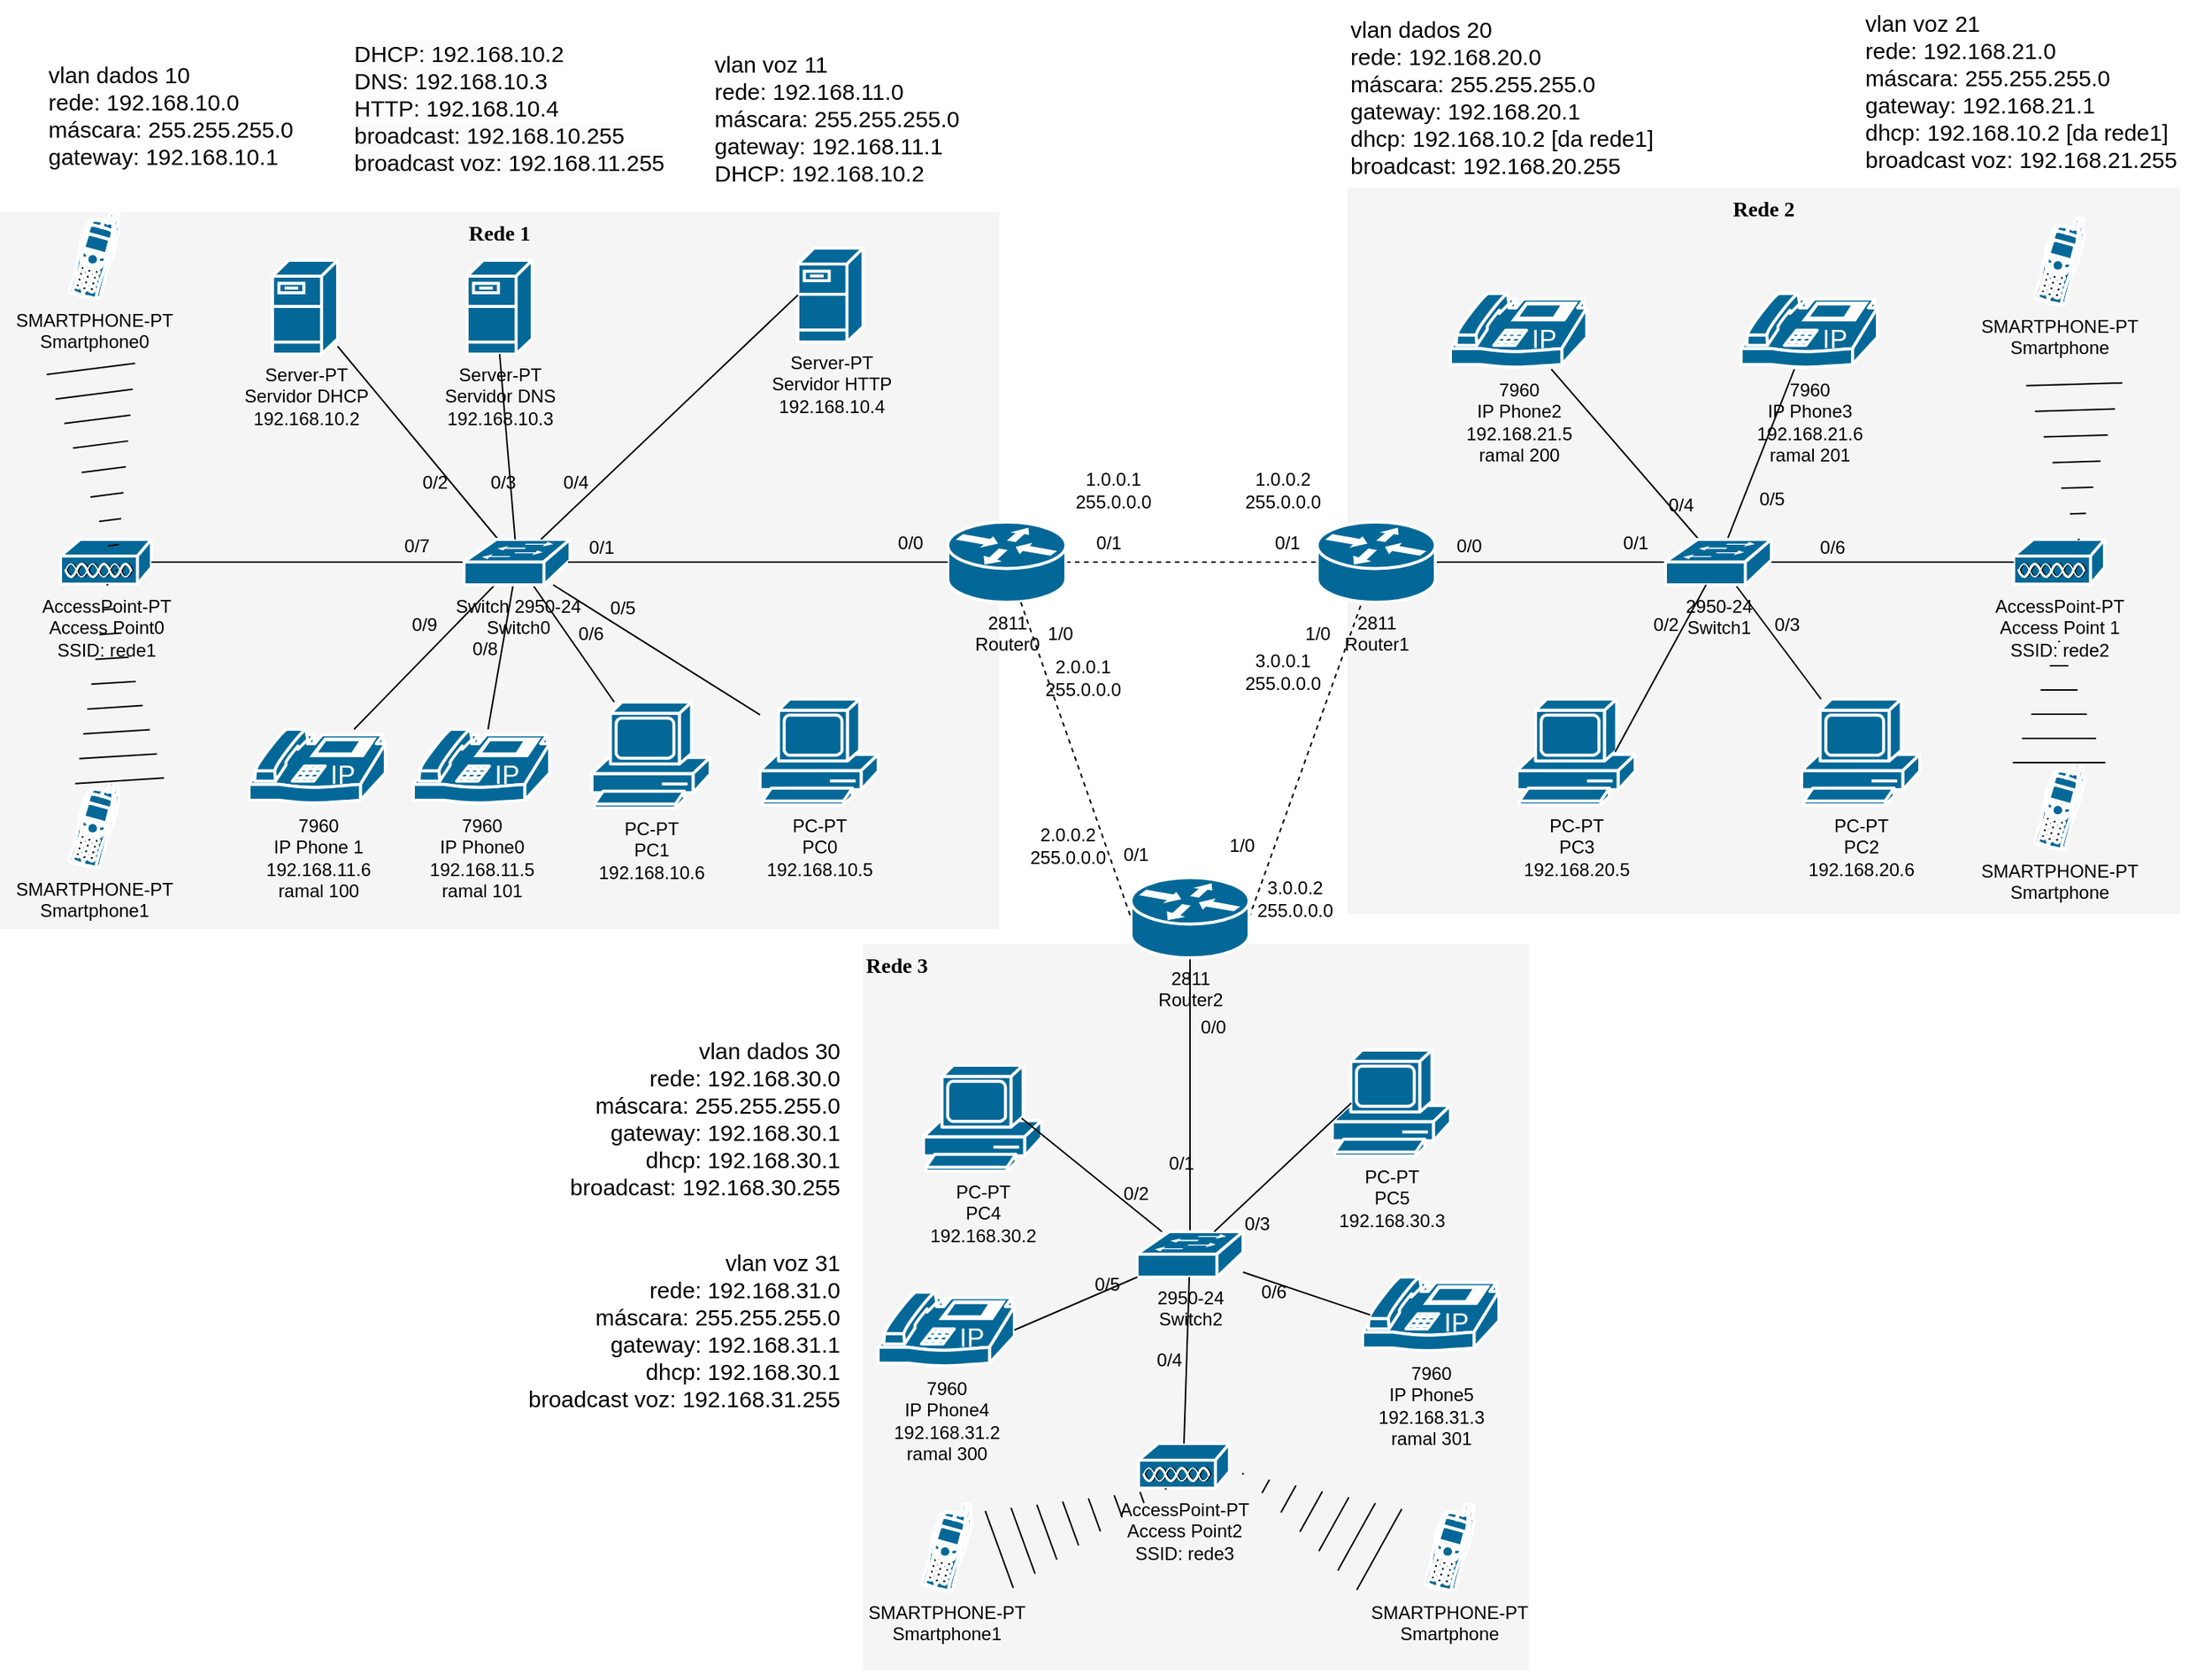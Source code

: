 <mxfile version="22.1.5" type="device">
  <diagram name="Page-1" id="c37626ed-c26b-45fb-9056-f9ebc6bb27b6">
    <mxGraphModel dx="1912" dy="1056" grid="0" gridSize="10" guides="1" tooltips="1" connect="1" arrows="1" fold="1" page="0" pageScale="1" pageWidth="1100" pageHeight="850" background="none" math="0" shadow="0">
      <root>
        <mxCell id="0" />
        <mxCell id="1" parent="0" />
        <mxCell id="1c7a67bf8fd3230f-83" value="Rede 1" style="whiteSpace=wrap;html=1;rounded=0;shadow=0;comic=0;strokeWidth=1;fontFamily=Verdana;fontSize=14;fillColor=#f5f5f5;strokeColor=none;verticalAlign=top;fontStyle=1" parent="1" vertex="1">
          <mxGeometry x="120" y="246" width="660" height="474" as="geometry" />
        </mxCell>
        <mxCell id="1c7a67bf8fd3230f-81" value="Rede 3" style="whiteSpace=wrap;html=1;rounded=0;shadow=0;comic=0;strokeWidth=1;fontFamily=Verdana;fontSize=14;fillColor=#f5f5f5;strokeColor=none;fontStyle=1;verticalAlign=top;align=left;" parent="1" vertex="1">
          <mxGeometry x="690" y="730" width="440" height="480" as="geometry" />
        </mxCell>
        <mxCell id="1c7a67bf8fd3230f-80" value="Rede 2" style="whiteSpace=wrap;html=1;rounded=0;shadow=0;comic=0;strokeWidth=1;fontFamily=Verdana;fontSize=14;fillColor=#f5f5f5;strokeColor=none;fontStyle=1;verticalAlign=top;" parent="1" vertex="1">
          <mxGeometry x="1010" y="230" width="550" height="480" as="geometry" />
        </mxCell>
        <mxCell id="QoExW9OHOlBCBGar14nM-3" value="Server-PT&lt;br&gt;Servidor DHCP&lt;br&gt;192.168.10.2" style="shape=mxgraph.cisco.servers.fileserver;sketch=0;html=1;pointerEvents=1;dashed=0;fillColor=#036897;strokeColor=#ffffff;strokeWidth=2;verticalLabelPosition=bottom;verticalAlign=top;align=center;outlineConnect=0;" vertex="1" parent="1">
          <mxGeometry x="300" y="278" width="43" height="62" as="geometry" />
        </mxCell>
        <mxCell id="QoExW9OHOlBCBGar14nM-4" value="Server-PT&lt;br&gt;Servidor DNS&lt;br&gt;192.168.10.3" style="shape=mxgraph.cisco.servers.fileserver;sketch=0;html=1;pointerEvents=1;dashed=0;fillColor=#036897;strokeColor=#ffffff;strokeWidth=2;verticalLabelPosition=bottom;verticalAlign=top;align=center;outlineConnect=0;" vertex="1" parent="1">
          <mxGeometry x="428.5" y="278" width="43" height="62" as="geometry" />
        </mxCell>
        <mxCell id="QoExW9OHOlBCBGar14nM-5" value="Server-PT&lt;br&gt;Servidor HTTP&lt;br&gt;192.168.10.4" style="shape=mxgraph.cisco.servers.fileserver;sketch=0;html=1;pointerEvents=1;dashed=0;fillColor=#036897;strokeColor=#ffffff;strokeWidth=2;verticalLabelPosition=bottom;verticalAlign=top;align=center;outlineConnect=0;" vertex="1" parent="1">
          <mxGeometry x="647" y="270" width="43" height="62" as="geometry" />
        </mxCell>
        <mxCell id="QoExW9OHOlBCBGar14nM-6" value="AccessPoint-PT&lt;br&gt;Access Point0&lt;br&gt;SSID: rede1" style="shape=mxgraph.cisco.misc.access_point;sketch=0;html=1;pointerEvents=1;dashed=0;fillColor=#036897;strokeColor=#ffffff;strokeWidth=2;verticalLabelPosition=bottom;verticalAlign=top;align=center;outlineConnect=0;" vertex="1" parent="1">
          <mxGeometry x="160" y="462.5" width="60" height="30" as="geometry" />
        </mxCell>
        <mxCell id="QoExW9OHOlBCBGar14nM-46" style="rounded=0;orthogonalLoop=1;jettySize=auto;html=1;endArrow=none;endFill=0;" edge="1" parent="1" source="QoExW9OHOlBCBGar14nM-7" target="QoExW9OHOlBCBGar14nM-3">
          <mxGeometry relative="1" as="geometry" />
        </mxCell>
        <mxCell id="QoExW9OHOlBCBGar14nM-48" style="edgeStyle=orthogonalEdgeStyle;rounded=0;orthogonalLoop=1;jettySize=auto;html=1;endArrow=none;endFill=0;" edge="1" parent="1" source="QoExW9OHOlBCBGar14nM-7" target="QoExW9OHOlBCBGar14nM-6">
          <mxGeometry relative="1" as="geometry" />
        </mxCell>
        <mxCell id="QoExW9OHOlBCBGar14nM-50" style="rounded=0;orthogonalLoop=1;jettySize=auto;html=1;endArrow=none;endFill=0;" edge="1" parent="1" source="QoExW9OHOlBCBGar14nM-7" target="QoExW9OHOlBCBGar14nM-11">
          <mxGeometry relative="1" as="geometry" />
        </mxCell>
        <mxCell id="QoExW9OHOlBCBGar14nM-55" style="rounded=0;orthogonalLoop=1;jettySize=auto;html=1;endArrow=none;endFill=0;" edge="1" parent="1" source="QoExW9OHOlBCBGar14nM-7" target="QoExW9OHOlBCBGar14nM-12">
          <mxGeometry relative="1" as="geometry" />
        </mxCell>
        <mxCell id="QoExW9OHOlBCBGar14nM-56" style="rounded=0;orthogonalLoop=1;jettySize=auto;html=1;endArrow=none;endFill=0;" edge="1" parent="1" source="QoExW9OHOlBCBGar14nM-7" target="QoExW9OHOlBCBGar14nM-9">
          <mxGeometry relative="1" as="geometry" />
        </mxCell>
        <mxCell id="QoExW9OHOlBCBGar14nM-57" style="rounded=0;orthogonalLoop=1;jettySize=auto;html=1;endArrow=none;endFill=0;" edge="1" parent="1" source="QoExW9OHOlBCBGar14nM-7" target="QoExW9OHOlBCBGar14nM-10">
          <mxGeometry relative="1" as="geometry" />
        </mxCell>
        <mxCell id="QoExW9OHOlBCBGar14nM-7" value="Switch 2950-24&lt;br&gt;Switch0" style="shape=mxgraph.cisco.switches.workgroup_switch;sketch=0;html=1;pointerEvents=1;dashed=0;fillColor=#036897;strokeColor=#ffffff;strokeWidth=2;verticalLabelPosition=bottom;verticalAlign=top;align=center;outlineConnect=0;" vertex="1" parent="1">
          <mxGeometry x="426.5" y="462.5" width="70" height="30" as="geometry" />
        </mxCell>
        <mxCell id="QoExW9OHOlBCBGar14nM-9" value="PC-PT&lt;br&gt;PC1&lt;br&gt;192.168.10.6" style="shape=mxgraph.cisco.computers_and_peripherals.pc;sketch=0;html=1;pointerEvents=1;dashed=0;fillColor=#036897;strokeColor=#ffffff;strokeWidth=2;verticalLabelPosition=bottom;verticalAlign=top;align=center;outlineConnect=0;" vertex="1" parent="1">
          <mxGeometry x="511" y="570" width="78" height="70" as="geometry" />
        </mxCell>
        <mxCell id="QoExW9OHOlBCBGar14nM-10" value="PC-PT&lt;br&gt;PC0&lt;br&gt;192.168.10.5" style="shape=mxgraph.cisco.computers_and_peripherals.pc;sketch=0;html=1;pointerEvents=1;dashed=0;fillColor=#036897;strokeColor=#ffffff;strokeWidth=2;verticalLabelPosition=bottom;verticalAlign=top;align=center;outlineConnect=0;" vertex="1" parent="1">
          <mxGeometry x="622" y="568" width="78" height="70" as="geometry" />
        </mxCell>
        <mxCell id="QoExW9OHOlBCBGar14nM-11" value="7960&lt;br&gt;IP Phone 1&lt;br&gt;192.168.11.6&lt;br&gt;ramal 100" style="shape=mxgraph.cisco.modems_and_phones.ip_phone;sketch=0;html=1;pointerEvents=1;dashed=0;fillColor=#036897;strokeColor=#ffffff;strokeWidth=2;verticalLabelPosition=bottom;verticalAlign=top;align=center;outlineConnect=0;" vertex="1" parent="1">
          <mxGeometry x="284.5" y="588" width="90" height="50" as="geometry" />
        </mxCell>
        <mxCell id="QoExW9OHOlBCBGar14nM-12" value="7960&lt;br&gt;IP Phone0&lt;br&gt;192.168.11.5&lt;br&gt;ramal 101" style="shape=mxgraph.cisco.modems_and_phones.ip_phone;sketch=0;html=1;pointerEvents=1;dashed=0;fillColor=#036897;strokeColor=#ffffff;strokeWidth=2;verticalLabelPosition=bottom;verticalAlign=top;align=center;outlineConnect=0;" vertex="1" parent="1">
          <mxGeometry x="393" y="588" width="90" height="50" as="geometry" />
        </mxCell>
        <mxCell id="QoExW9OHOlBCBGar14nM-13" value="SMARTPHONE-PT&lt;br&gt;Smartphone0" style="shape=mxgraph.cisco.modems_and_phones.cell_phone;sketch=0;html=1;pointerEvents=1;dashed=0;fillColor=#036897;strokeColor=#ffffff;strokeWidth=2;verticalLabelPosition=bottom;verticalAlign=top;align=center;outlineConnect=0;" vertex="1" parent="1">
          <mxGeometry x="165" y="246" width="34" height="58" as="geometry" />
        </mxCell>
        <mxCell id="QoExW9OHOlBCBGar14nM-14" value="SMARTPHONE-PT&lt;br&gt;Smartphone1" style="shape=mxgraph.cisco.modems_and_phones.cell_phone;sketch=0;html=1;pointerEvents=1;dashed=0;fillColor=#036897;strokeColor=#ffffff;strokeWidth=2;verticalLabelPosition=bottom;verticalAlign=top;align=center;outlineConnect=0;" vertex="1" parent="1">
          <mxGeometry x="165" y="622" width="34" height="58" as="geometry" />
        </mxCell>
        <mxCell id="QoExW9OHOlBCBGar14nM-58" style="rounded=0;orthogonalLoop=1;jettySize=auto;html=1;dashed=1;endArrow=none;endFill=0;" edge="1" parent="1" source="QoExW9OHOlBCBGar14nM-15" target="QoExW9OHOlBCBGar14nM-16">
          <mxGeometry relative="1" as="geometry" />
        </mxCell>
        <mxCell id="QoExW9OHOlBCBGar14nM-15" value="2811&lt;br&gt;Router0" style="shape=mxgraph.cisco.routers.router;sketch=0;html=1;pointerEvents=1;dashed=0;fillColor=#036897;strokeColor=#ffffff;strokeWidth=2;verticalLabelPosition=bottom;verticalAlign=top;align=center;outlineConnect=0;" vertex="1" parent="1">
          <mxGeometry x="746" y="451" width="78" height="53" as="geometry" />
        </mxCell>
        <mxCell id="QoExW9OHOlBCBGar14nM-67" style="rounded=0;orthogonalLoop=1;jettySize=auto;html=1;endArrow=none;endFill=0;" edge="1" parent="1" source="QoExW9OHOlBCBGar14nM-16" target="QoExW9OHOlBCBGar14nM-18">
          <mxGeometry relative="1" as="geometry" />
        </mxCell>
        <mxCell id="QoExW9OHOlBCBGar14nM-16" value="2811&lt;br&gt;Router1" style="shape=mxgraph.cisco.routers.router;sketch=0;html=1;pointerEvents=1;dashed=0;fillColor=#036897;strokeColor=#ffffff;strokeWidth=2;verticalLabelPosition=bottom;verticalAlign=top;align=center;outlineConnect=0;" vertex="1" parent="1">
          <mxGeometry x="990" y="451" width="78" height="53" as="geometry" />
        </mxCell>
        <mxCell id="QoExW9OHOlBCBGar14nM-17" value="AccessPoint-PT&lt;br&gt;Access Point 1&lt;br&gt;SSID: rede2" style="shape=mxgraph.cisco.misc.access_point;sketch=0;html=1;pointerEvents=1;dashed=0;fillColor=#036897;strokeColor=#ffffff;strokeWidth=2;verticalLabelPosition=bottom;verticalAlign=top;align=center;outlineConnect=0;" vertex="1" parent="1">
          <mxGeometry x="1450" y="462.5" width="60" height="30" as="geometry" />
        </mxCell>
        <mxCell id="QoExW9OHOlBCBGar14nM-73" style="rounded=0;orthogonalLoop=1;jettySize=auto;html=1;endArrow=none;endFill=0;" edge="1" parent="1" source="QoExW9OHOlBCBGar14nM-18" target="QoExW9OHOlBCBGar14nM-19">
          <mxGeometry relative="1" as="geometry" />
        </mxCell>
        <mxCell id="QoExW9OHOlBCBGar14nM-77" style="rounded=0;orthogonalLoop=1;jettySize=auto;html=1;endArrow=none;endFill=0;" edge="1" parent="1" source="QoExW9OHOlBCBGar14nM-18" target="QoExW9OHOlBCBGar14nM-22">
          <mxGeometry relative="1" as="geometry" />
        </mxCell>
        <mxCell id="QoExW9OHOlBCBGar14nM-79" style="rounded=0;orthogonalLoop=1;jettySize=auto;html=1;endArrow=none;endFill=0;" edge="1" parent="1" source="QoExW9OHOlBCBGar14nM-18" target="QoExW9OHOlBCBGar14nM-21">
          <mxGeometry relative="1" as="geometry" />
        </mxCell>
        <mxCell id="QoExW9OHOlBCBGar14nM-18" value="2950-24&lt;br&gt;Switch1&lt;br&gt;" style="shape=mxgraph.cisco.switches.workgroup_switch;sketch=0;html=1;pointerEvents=1;dashed=0;fillColor=#036897;strokeColor=#ffffff;strokeWidth=2;verticalLabelPosition=bottom;verticalAlign=top;align=center;outlineConnect=0;" vertex="1" parent="1">
          <mxGeometry x="1220" y="462.5" width="70" height="30" as="geometry" />
        </mxCell>
        <mxCell id="QoExW9OHOlBCBGar14nM-19" value="PC-PT&lt;br&gt;PC2&lt;br&gt;192.168.20.6" style="shape=mxgraph.cisco.computers_and_peripherals.pc;sketch=0;html=1;pointerEvents=1;dashed=0;fillColor=#036897;strokeColor=#ffffff;strokeWidth=2;verticalLabelPosition=bottom;verticalAlign=top;align=center;outlineConnect=0;" vertex="1" parent="1">
          <mxGeometry x="1310" y="568" width="78" height="70" as="geometry" />
        </mxCell>
        <mxCell id="QoExW9OHOlBCBGar14nM-20" value="PC-PT&lt;br&gt;PC3&lt;br&gt;192.168.20.5" style="shape=mxgraph.cisco.computers_and_peripherals.pc;sketch=0;html=1;pointerEvents=1;dashed=0;fillColor=#036897;strokeColor=#ffffff;strokeWidth=2;verticalLabelPosition=bottom;verticalAlign=top;align=center;outlineConnect=0;" vertex="1" parent="1">
          <mxGeometry x="1122" y="568" width="78" height="70" as="geometry" />
        </mxCell>
        <mxCell id="QoExW9OHOlBCBGar14nM-21" value="7960&lt;br&gt;IP Phone3&lt;br&gt;192.168.21.6&lt;br&gt;ramal 201" style="shape=mxgraph.cisco.modems_and_phones.ip_phone;sketch=0;html=1;pointerEvents=1;dashed=0;fillColor=#036897;strokeColor=#ffffff;strokeWidth=2;verticalLabelPosition=bottom;verticalAlign=top;align=center;outlineConnect=0;" vertex="1" parent="1">
          <mxGeometry x="1270" y="300" width="90" height="50" as="geometry" />
        </mxCell>
        <mxCell id="QoExW9OHOlBCBGar14nM-22" value="7960&lt;br&gt;IP Phone2&lt;br&gt;192.168.21.5&lt;br&gt;ramal 200" style="shape=mxgraph.cisco.modems_and_phones.ip_phone;sketch=0;html=1;pointerEvents=1;dashed=0;fillColor=#036897;strokeColor=#ffffff;strokeWidth=2;verticalLabelPosition=bottom;verticalAlign=top;align=center;outlineConnect=0;" vertex="1" parent="1">
          <mxGeometry x="1078" y="300" width="90" height="50" as="geometry" />
        </mxCell>
        <mxCell id="QoExW9OHOlBCBGar14nM-23" value="SMARTPHONE-PT&lt;br&gt;Smartphone" style="shape=mxgraph.cisco.modems_and_phones.cell_phone;sketch=0;html=1;pointerEvents=1;dashed=0;fillColor=#036897;strokeColor=#ffffff;strokeWidth=2;verticalLabelPosition=bottom;verticalAlign=top;align=center;outlineConnect=0;" vertex="1" parent="1">
          <mxGeometry x="1463" y="610" width="34" height="58" as="geometry" />
        </mxCell>
        <mxCell id="QoExW9OHOlBCBGar14nM-24" value="SMARTPHONE-PT&lt;br&gt;Smartphone" style="shape=mxgraph.cisco.modems_and_phones.cell_phone;sketch=0;html=1;pointerEvents=1;dashed=0;fillColor=#036897;strokeColor=#ffffff;strokeWidth=2;verticalLabelPosition=bottom;verticalAlign=top;align=center;outlineConnect=0;" vertex="1" parent="1">
          <mxGeometry x="1463" y="250" width="34" height="58" as="geometry" />
        </mxCell>
        <mxCell id="QoExW9OHOlBCBGar14nM-60" style="rounded=0;orthogonalLoop=1;jettySize=auto;html=1;dashed=1;endArrow=none;endFill=0;exitX=1;exitY=0.5;exitDx=0;exitDy=0;exitPerimeter=0;" edge="1" parent="1" source="QoExW9OHOlBCBGar14nM-25" target="QoExW9OHOlBCBGar14nM-16">
          <mxGeometry relative="1" as="geometry" />
        </mxCell>
        <mxCell id="QoExW9OHOlBCBGar14nM-82" style="rounded=0;orthogonalLoop=1;jettySize=auto;html=1;endArrow=none;endFill=0;" edge="1" parent="1" source="QoExW9OHOlBCBGar14nM-25" target="QoExW9OHOlBCBGar14nM-27">
          <mxGeometry relative="1" as="geometry" />
        </mxCell>
        <mxCell id="QoExW9OHOlBCBGar14nM-25" value="2811&lt;br&gt;Router2" style="shape=mxgraph.cisco.routers.router;sketch=0;html=1;pointerEvents=1;dashed=0;fillColor=#036897;strokeColor=#ffffff;strokeWidth=2;verticalLabelPosition=bottom;verticalAlign=top;align=center;outlineConnect=0;" vertex="1" parent="1">
          <mxGeometry x="867" y="686" width="78" height="53" as="geometry" />
        </mxCell>
        <mxCell id="QoExW9OHOlBCBGar14nM-26" value="AccessPoint-PT&lt;br&gt;Access Point2&lt;br&gt;SSID: rede3" style="shape=mxgraph.cisco.misc.access_point;sketch=0;html=1;pointerEvents=1;dashed=0;fillColor=#036897;strokeColor=#ffffff;strokeWidth=2;verticalLabelPosition=bottom;verticalAlign=top;align=center;outlineConnect=0;" vertex="1" parent="1">
          <mxGeometry x="872" y="1060" width="60" height="30" as="geometry" />
        </mxCell>
        <mxCell id="QoExW9OHOlBCBGar14nM-27" value="2950-24&lt;br&gt;Switch2&lt;br&gt;" style="shape=mxgraph.cisco.switches.workgroup_switch;sketch=0;html=1;pointerEvents=1;dashed=0;fillColor=#036897;strokeColor=#ffffff;strokeWidth=2;verticalLabelPosition=bottom;verticalAlign=top;align=center;outlineConnect=0;" vertex="1" parent="1">
          <mxGeometry x="871" y="920" width="70" height="30" as="geometry" />
        </mxCell>
        <mxCell id="QoExW9OHOlBCBGar14nM-28" value="PC-PT&lt;br&gt;PC5&lt;br&gt;192.168.30.3" style="shape=mxgraph.cisco.computers_and_peripherals.pc;sketch=0;html=1;pointerEvents=1;dashed=0;fillColor=#036897;strokeColor=#ffffff;strokeWidth=2;verticalLabelPosition=bottom;verticalAlign=top;align=center;outlineConnect=0;" vertex="1" parent="1">
          <mxGeometry x="1000" y="800" width="78" height="70" as="geometry" />
        </mxCell>
        <mxCell id="QoExW9OHOlBCBGar14nM-29" value="PC-PT&lt;br&gt;PC4&lt;br&gt;192.168.30.2" style="shape=mxgraph.cisco.computers_and_peripherals.pc;sketch=0;html=1;pointerEvents=1;dashed=0;fillColor=#036897;strokeColor=#ffffff;strokeWidth=2;verticalLabelPosition=bottom;verticalAlign=top;align=center;outlineConnect=0;" vertex="1" parent="1">
          <mxGeometry x="730" y="810" width="78" height="70" as="geometry" />
        </mxCell>
        <mxCell id="QoExW9OHOlBCBGar14nM-30" value="7960&lt;br&gt;IP Phone4&lt;br&gt;192.168.31.2&lt;br&gt;ramal 300" style="shape=mxgraph.cisco.modems_and_phones.ip_phone;sketch=0;html=1;pointerEvents=1;dashed=0;fillColor=#036897;strokeColor=#ffffff;strokeWidth=2;verticalLabelPosition=bottom;verticalAlign=top;align=center;outlineConnect=0;" vertex="1" parent="1">
          <mxGeometry x="700" y="960" width="90" height="50" as="geometry" />
        </mxCell>
        <mxCell id="QoExW9OHOlBCBGar14nM-31" value="7960&lt;br&gt;IP Phone5&lt;br&gt;192.168.31.3&lt;br&gt;ramal 301" style="shape=mxgraph.cisco.modems_and_phones.ip_phone;sketch=0;html=1;pointerEvents=1;dashed=0;fillColor=#036897;strokeColor=#ffffff;strokeWidth=2;verticalLabelPosition=bottom;verticalAlign=top;align=center;outlineConnect=0;" vertex="1" parent="1">
          <mxGeometry x="1020" y="950" width="90" height="50" as="geometry" />
        </mxCell>
        <mxCell id="QoExW9OHOlBCBGar14nM-32" value="SMARTPHONE-PT&lt;br&gt;Smartphone&lt;br&gt;" style="shape=mxgraph.cisco.modems_and_phones.cell_phone;sketch=0;html=1;pointerEvents=1;dashed=0;fillColor=#036897;strokeColor=#ffffff;strokeWidth=2;verticalLabelPosition=bottom;verticalAlign=top;align=center;outlineConnect=0;" vertex="1" parent="1">
          <mxGeometry x="1060" y="1100" width="34" height="58" as="geometry" />
        </mxCell>
        <mxCell id="QoExW9OHOlBCBGar14nM-33" value="SMARTPHONE-PT&lt;br&gt;Smartphone1" style="shape=mxgraph.cisco.modems_and_phones.cell_phone;sketch=0;html=1;pointerEvents=1;dashed=0;fillColor=#036897;strokeColor=#ffffff;strokeWidth=2;verticalLabelPosition=bottom;verticalAlign=top;align=center;outlineConnect=0;" vertex="1" parent="1">
          <mxGeometry x="728" y="1100" width="34" height="58" as="geometry" />
        </mxCell>
        <mxCell id="QoExW9OHOlBCBGar14nM-34" value="vlan dados 10&#xa;rede: 192.168.10.0&#xa;máscara: 255.255.255.0&#xa;gateway: 192.168.10.1&#xa;" style="text;whiteSpace=wrap;fontSize=15;" vertex="1" parent="1">
          <mxGeometry x="150" y="140" width="175.5" height="90" as="geometry" />
        </mxCell>
        <mxCell id="QoExW9OHOlBCBGar14nM-35" value="vlan voz 11&#xa;rede: 192.168.11.0&#xa;máscara: 255.255.255.0&#xa;gateway: 192.168.11.1&#xa;DHCP: 192.168.10.2" style="text;whiteSpace=wrap;fontSize=15;" vertex="1" parent="1">
          <mxGeometry x="590" y="133" width="190" height="104" as="geometry" />
        </mxCell>
        <mxCell id="QoExW9OHOlBCBGar14nM-38" style="rounded=0;orthogonalLoop=1;jettySize=auto;html=1;entryX=0.98;entryY=0.5;entryDx=0;entryDy=0;entryPerimeter=0;endArrow=none;endFill=0;" edge="1" parent="1" source="QoExW9OHOlBCBGar14nM-15" target="QoExW9OHOlBCBGar14nM-7">
          <mxGeometry relative="1" as="geometry" />
        </mxCell>
        <mxCell id="QoExW9OHOlBCBGar14nM-40" value="0/0" style="text;html=1;align=center;verticalAlign=middle;resizable=0;points=[];autosize=1;strokeColor=none;fillColor=none;" vertex="1" parent="1">
          <mxGeometry x="701" y="450" width="40" height="30" as="geometry" />
        </mxCell>
        <mxCell id="QoExW9OHOlBCBGar14nM-41" value="0/1" style="text;html=1;align=center;verticalAlign=middle;resizable=0;points=[];autosize=1;strokeColor=none;fillColor=none;" vertex="1" parent="1">
          <mxGeometry x="496.5" y="453" width="40" height="30" as="geometry" />
        </mxCell>
        <mxCell id="QoExW9OHOlBCBGar14nM-42" style="rounded=0;orthogonalLoop=1;jettySize=auto;html=1;entryX=0;entryY=0.5;entryDx=0;entryDy=0;entryPerimeter=0;endArrow=none;endFill=0;" edge="1" parent="1" source="QoExW9OHOlBCBGar14nM-7" target="QoExW9OHOlBCBGar14nM-5">
          <mxGeometry relative="1" as="geometry" />
        </mxCell>
        <mxCell id="QoExW9OHOlBCBGar14nM-43" value="0/4" style="text;html=1;align=center;verticalAlign=middle;resizable=0;points=[];autosize=1;strokeColor=none;fillColor=none;" vertex="1" parent="1">
          <mxGeometry x="480" y="410" width="40" height="30" as="geometry" />
        </mxCell>
        <mxCell id="QoExW9OHOlBCBGar14nM-44" style="rounded=0;orthogonalLoop=1;jettySize=auto;html=1;entryX=0.5;entryY=1;entryDx=0;entryDy=0;entryPerimeter=0;endArrow=none;endFill=0;" edge="1" parent="1" source="QoExW9OHOlBCBGar14nM-7" target="QoExW9OHOlBCBGar14nM-4">
          <mxGeometry relative="1" as="geometry" />
        </mxCell>
        <mxCell id="QoExW9OHOlBCBGar14nM-45" value="0/3" style="text;html=1;align=center;verticalAlign=middle;resizable=0;points=[];autosize=1;strokeColor=none;fillColor=none;" vertex="1" parent="1">
          <mxGeometry x="431.5" y="410" width="40" height="30" as="geometry" />
        </mxCell>
        <mxCell id="QoExW9OHOlBCBGar14nM-47" value="0/2" style="text;html=1;align=center;verticalAlign=middle;resizable=0;points=[];autosize=1;strokeColor=none;fillColor=none;" vertex="1" parent="1">
          <mxGeometry x="386.5" y="410" width="40" height="30" as="geometry" />
        </mxCell>
        <mxCell id="QoExW9OHOlBCBGar14nM-49" value="0/7" style="text;html=1;align=center;verticalAlign=middle;resizable=0;points=[];autosize=1;strokeColor=none;fillColor=none;" vertex="1" parent="1">
          <mxGeometry x="374.5" y="451.5" width="40" height="30" as="geometry" />
        </mxCell>
        <mxCell id="QoExW9OHOlBCBGar14nM-51" value="0/9" style="text;html=1;align=center;verticalAlign=middle;resizable=0;points=[];autosize=1;strokeColor=none;fillColor=none;" vertex="1" parent="1">
          <mxGeometry x="380" y="504" width="40" height="30" as="geometry" />
        </mxCell>
        <mxCell id="QoExW9OHOlBCBGar14nM-52" value="0/8" style="text;html=1;align=center;verticalAlign=middle;resizable=0;points=[];autosize=1;strokeColor=none;fillColor=none;" vertex="1" parent="1">
          <mxGeometry x="420" y="520" width="40" height="30" as="geometry" />
        </mxCell>
        <mxCell id="QoExW9OHOlBCBGar14nM-53" value="0/5" style="text;html=1;align=center;verticalAlign=middle;resizable=0;points=[];autosize=1;strokeColor=none;fillColor=none;" vertex="1" parent="1">
          <mxGeometry x="511" y="492.5" width="40" height="30" as="geometry" />
        </mxCell>
        <mxCell id="QoExW9OHOlBCBGar14nM-54" value="0/6" style="text;html=1;align=center;verticalAlign=middle;resizable=0;points=[];autosize=1;strokeColor=none;fillColor=none;" vertex="1" parent="1">
          <mxGeometry x="490" y="510" width="40" height="30" as="geometry" />
        </mxCell>
        <mxCell id="QoExW9OHOlBCBGar14nM-59" style="rounded=0;orthogonalLoop=1;jettySize=auto;html=1;entryX=0;entryY=0.5;entryDx=0;entryDy=0;entryPerimeter=0;dashed=1;endArrow=none;endFill=0;" edge="1" parent="1" source="QoExW9OHOlBCBGar14nM-15" target="QoExW9OHOlBCBGar14nM-25">
          <mxGeometry relative="1" as="geometry" />
        </mxCell>
        <mxCell id="QoExW9OHOlBCBGar14nM-61" value="0/1" style="text;html=1;align=center;verticalAlign=middle;resizable=0;points=[];autosize=1;strokeColor=none;fillColor=none;" vertex="1" parent="1">
          <mxGeometry x="832" y="450" width="40" height="30" as="geometry" />
        </mxCell>
        <mxCell id="QoExW9OHOlBCBGar14nM-62" value="0/1" style="text;html=1;align=center;verticalAlign=middle;resizable=0;points=[];autosize=1;strokeColor=none;fillColor=none;" vertex="1" parent="1">
          <mxGeometry x="950" y="450" width="40" height="30" as="geometry" />
        </mxCell>
        <mxCell id="QoExW9OHOlBCBGar14nM-63" value="1/0" style="text;html=1;align=center;verticalAlign=middle;resizable=0;points=[];autosize=1;strokeColor=none;fillColor=none;" vertex="1" parent="1">
          <mxGeometry x="800" y="510" width="40" height="30" as="geometry" />
        </mxCell>
        <mxCell id="QoExW9OHOlBCBGar14nM-64" value="0/1" style="text;html=1;align=center;verticalAlign=middle;resizable=0;points=[];autosize=1;strokeColor=none;fillColor=none;" vertex="1" parent="1">
          <mxGeometry x="850" y="656" width="40" height="30" as="geometry" />
        </mxCell>
        <mxCell id="QoExW9OHOlBCBGar14nM-65" value="1/0" style="text;html=1;align=center;verticalAlign=middle;resizable=0;points=[];autosize=1;strokeColor=none;fillColor=none;" vertex="1" parent="1">
          <mxGeometry x="920" y="650" width="40" height="30" as="geometry" />
        </mxCell>
        <mxCell id="QoExW9OHOlBCBGar14nM-66" value="1/0" style="text;html=1;align=center;verticalAlign=middle;resizable=0;points=[];autosize=1;strokeColor=none;fillColor=none;" vertex="1" parent="1">
          <mxGeometry x="970" y="510" width="40" height="30" as="geometry" />
        </mxCell>
        <mxCell id="QoExW9OHOlBCBGar14nM-68" value="0/0" style="text;html=1;align=center;verticalAlign=middle;resizable=0;points=[];autosize=1;strokeColor=none;fillColor=none;" vertex="1" parent="1">
          <mxGeometry x="1070" y="451.5" width="40" height="30" as="geometry" />
        </mxCell>
        <mxCell id="QoExW9OHOlBCBGar14nM-70" value="0/1" style="text;html=1;align=center;verticalAlign=middle;resizable=0;points=[];autosize=1;strokeColor=none;fillColor=none;" vertex="1" parent="1">
          <mxGeometry x="1180" y="450" width="40" height="30" as="geometry" />
        </mxCell>
        <mxCell id="QoExW9OHOlBCBGar14nM-71" value="0/2" style="text;html=1;align=center;verticalAlign=middle;resizable=0;points=[];autosize=1;strokeColor=none;fillColor=none;" vertex="1" parent="1">
          <mxGeometry x="1200" y="504" width="40" height="30" as="geometry" />
        </mxCell>
        <mxCell id="QoExW9OHOlBCBGar14nM-72" style="rounded=0;orthogonalLoop=1;jettySize=auto;html=1;entryX=0.83;entryY=0.5;entryDx=0;entryDy=0;entryPerimeter=0;endArrow=none;endFill=0;" edge="1" parent="1" source="QoExW9OHOlBCBGar14nM-18" target="QoExW9OHOlBCBGar14nM-20">
          <mxGeometry relative="1" as="geometry" />
        </mxCell>
        <mxCell id="QoExW9OHOlBCBGar14nM-75" value="0/3" style="text;html=1;align=center;verticalAlign=middle;resizable=0;points=[];autosize=1;strokeColor=none;fillColor=none;" vertex="1" parent="1">
          <mxGeometry x="1280" y="504" width="40" height="30" as="geometry" />
        </mxCell>
        <mxCell id="QoExW9OHOlBCBGar14nM-76" style="rounded=0;orthogonalLoop=1;jettySize=auto;html=1;entryX=0;entryY=0.5;entryDx=0;entryDy=0;entryPerimeter=0;endArrow=none;endFill=0;" edge="1" parent="1" source="QoExW9OHOlBCBGar14nM-18" target="QoExW9OHOlBCBGar14nM-17">
          <mxGeometry relative="1" as="geometry" />
        </mxCell>
        <mxCell id="QoExW9OHOlBCBGar14nM-78" value="0/4" style="text;html=1;align=center;verticalAlign=middle;resizable=0;points=[];autosize=1;strokeColor=none;fillColor=none;" vertex="1" parent="1">
          <mxGeometry x="1210" y="425" width="40" height="30" as="geometry" />
        </mxCell>
        <mxCell id="QoExW9OHOlBCBGar14nM-80" value="0/5" style="text;html=1;align=center;verticalAlign=middle;resizable=0;points=[];autosize=1;strokeColor=none;fillColor=none;" vertex="1" parent="1">
          <mxGeometry x="1270" y="421" width="40" height="30" as="geometry" />
        </mxCell>
        <mxCell id="QoExW9OHOlBCBGar14nM-81" value="0/6" style="text;html=1;align=center;verticalAlign=middle;resizable=0;points=[];autosize=1;strokeColor=none;fillColor=none;" vertex="1" parent="1">
          <mxGeometry x="1310" y="453" width="40" height="30" as="geometry" />
        </mxCell>
        <mxCell id="QoExW9OHOlBCBGar14nM-83" value="0/1" style="text;html=1;align=center;verticalAlign=middle;resizable=0;points=[];autosize=1;strokeColor=none;fillColor=none;" vertex="1" parent="1">
          <mxGeometry x="880" y="860" width="40" height="30" as="geometry" />
        </mxCell>
        <mxCell id="QoExW9OHOlBCBGar14nM-84" value="0/0" style="text;html=1;align=center;verticalAlign=middle;resizable=0;points=[];autosize=1;strokeColor=none;fillColor=none;" vertex="1" parent="1">
          <mxGeometry x="901" y="770" width="40" height="30" as="geometry" />
        </mxCell>
        <mxCell id="QoExW9OHOlBCBGar14nM-85" style="rounded=0;orthogonalLoop=1;jettySize=auto;html=1;entryX=0.83;entryY=0.5;entryDx=0;entryDy=0;entryPerimeter=0;endArrow=none;endFill=0;" edge="1" parent="1" source="QoExW9OHOlBCBGar14nM-27" target="QoExW9OHOlBCBGar14nM-29">
          <mxGeometry relative="1" as="geometry" />
        </mxCell>
        <mxCell id="QoExW9OHOlBCBGar14nM-86" style="rounded=0;orthogonalLoop=1;jettySize=auto;html=1;entryX=0.16;entryY=0.5;entryDx=0;entryDy=0;entryPerimeter=0;endArrow=none;endFill=0;" edge="1" parent="1" source="QoExW9OHOlBCBGar14nM-27" target="QoExW9OHOlBCBGar14nM-28">
          <mxGeometry relative="1" as="geometry" />
        </mxCell>
        <mxCell id="QoExW9OHOlBCBGar14nM-87" style="rounded=0;orthogonalLoop=1;jettySize=auto;html=1;entryX=0.055;entryY=0.5;entryDx=0;entryDy=0;entryPerimeter=0;endArrow=none;endFill=0;" edge="1" parent="1" source="QoExW9OHOlBCBGar14nM-27" target="QoExW9OHOlBCBGar14nM-31">
          <mxGeometry relative="1" as="geometry" />
        </mxCell>
        <mxCell id="QoExW9OHOlBCBGar14nM-88" style="rounded=0;orthogonalLoop=1;jettySize=auto;html=1;entryX=1;entryY=0.5;entryDx=0;entryDy=0;entryPerimeter=0;endArrow=none;endFill=0;" edge="1" parent="1" source="QoExW9OHOlBCBGar14nM-27" target="QoExW9OHOlBCBGar14nM-30">
          <mxGeometry relative="1" as="geometry" />
        </mxCell>
        <mxCell id="QoExW9OHOlBCBGar14nM-89" style="rounded=0;orthogonalLoop=1;jettySize=auto;html=1;entryX=0.5;entryY=0;entryDx=0;entryDy=0;entryPerimeter=0;endArrow=none;endFill=0;" edge="1" parent="1" source="QoExW9OHOlBCBGar14nM-27" target="QoExW9OHOlBCBGar14nM-26">
          <mxGeometry relative="1" as="geometry" />
        </mxCell>
        <mxCell id="QoExW9OHOlBCBGar14nM-90" value="0/2" style="text;html=1;align=center;verticalAlign=middle;resizable=0;points=[];autosize=1;strokeColor=none;fillColor=none;" vertex="1" parent="1">
          <mxGeometry x="850" y="880" width="40" height="30" as="geometry" />
        </mxCell>
        <mxCell id="QoExW9OHOlBCBGar14nM-91" value="0/3" style="text;html=1;align=center;verticalAlign=middle;resizable=0;points=[];autosize=1;strokeColor=none;fillColor=none;" vertex="1" parent="1">
          <mxGeometry x="930" y="900" width="40" height="30" as="geometry" />
        </mxCell>
        <mxCell id="QoExW9OHOlBCBGar14nM-92" value="0/6" style="text;html=1;align=center;verticalAlign=middle;resizable=0;points=[];autosize=1;strokeColor=none;fillColor=none;" vertex="1" parent="1">
          <mxGeometry x="941" y="945" width="40" height="30" as="geometry" />
        </mxCell>
        <mxCell id="QoExW9OHOlBCBGar14nM-93" value="0/4" style="text;html=1;align=center;verticalAlign=middle;resizable=0;points=[];autosize=1;strokeColor=none;fillColor=none;" vertex="1" parent="1">
          <mxGeometry x="872" y="990" width="40" height="30" as="geometry" />
        </mxCell>
        <mxCell id="QoExW9OHOlBCBGar14nM-94" value="0/5" style="text;html=1;align=center;verticalAlign=middle;resizable=0;points=[];autosize=1;strokeColor=none;fillColor=none;" vertex="1" parent="1">
          <mxGeometry x="831" y="940" width="40" height="30" as="geometry" />
        </mxCell>
        <mxCell id="QoExW9OHOlBCBGar14nM-96" value="" style="shape=mxgraph.arrows2.wedgeArrowDashed2;html=1;bendable=0;startWidth=29.412;stepSize=15;rounded=0;exitX=0.091;exitY=0.219;exitDx=0;exitDy=0;exitPerimeter=0;" edge="1" parent="1" source="1c7a67bf8fd3230f-83">
          <mxGeometry width="100" height="100" relative="1" as="geometry">
            <mxPoint x="190" y="430" as="sourcePoint" />
            <mxPoint x="197" y="483" as="targetPoint" />
          </mxGeometry>
        </mxCell>
        <mxCell id="QoExW9OHOlBCBGar14nM-97" value="" style="shape=mxgraph.arrows2.wedgeArrowDashed2;html=1;bendable=0;startWidth=29.412;stepSize=15;rounded=0;exitX=1;exitY=0;exitDx=0;exitDy=0;exitPerimeter=0;" edge="1" parent="1" source="QoExW9OHOlBCBGar14nM-14" target="QoExW9OHOlBCBGar14nM-6">
          <mxGeometry width="100" height="100" relative="1" as="geometry">
            <mxPoint x="190" y="360" as="sourcePoint" />
            <mxPoint x="207" y="493" as="targetPoint" />
          </mxGeometry>
        </mxCell>
        <mxCell id="QoExW9OHOlBCBGar14nM-105" value="" style="shape=mxgraph.arrows2.wedgeArrowDashed2;html=1;bendable=0;startWidth=27.059;stepSize=15;rounded=0;" edge="1" parent="1">
          <mxGeometry width="100" height="100" relative="1" as="geometry">
            <mxPoint x="780" y="1130" as="sourcePoint" />
            <mxPoint x="890" y="1090" as="targetPoint" />
          </mxGeometry>
        </mxCell>
        <mxCell id="QoExW9OHOlBCBGar14nM-107" value="" style="shape=mxgraph.arrows2.wedgeArrowDashed2;html=1;bendable=0;startWidth=30.588;stepSize=15;rounded=0;" edge="1" parent="1">
          <mxGeometry width="100" height="100" relative="1" as="geometry">
            <mxPoint x="1031" y="1130" as="sourcePoint" />
            <mxPoint x="941" y="1080" as="targetPoint" />
          </mxGeometry>
        </mxCell>
        <mxCell id="QoExW9OHOlBCBGar14nM-108" value="" style="shape=mxgraph.arrows2.wedgeArrowDashed2;html=1;bendable=0;startWidth=31.765;stepSize=15;rounded=0;" edge="1" parent="1">
          <mxGeometry width="100" height="100" relative="1" as="geometry">
            <mxPoint x="1490" y="360" as="sourcePoint" />
            <mxPoint x="1493" y="462.5" as="targetPoint" />
          </mxGeometry>
        </mxCell>
        <mxCell id="QoExW9OHOlBCBGar14nM-109" value="" style="shape=mxgraph.arrows2.wedgeArrowDashed2;html=1;bendable=0;startWidth=30.588;stepSize=15;rounded=0;exitX=0.5;exitY=0;exitDx=0;exitDy=0;exitPerimeter=0;" edge="1" parent="1" source="QoExW9OHOlBCBGar14nM-23">
          <mxGeometry width="100" height="100" relative="1" as="geometry">
            <mxPoint x="1490" y="630" as="sourcePoint" />
            <mxPoint x="1480" y="530" as="targetPoint" />
          </mxGeometry>
        </mxCell>
        <mxCell id="QoExW9OHOlBCBGar14nM-110" value="1.0.0.1 &lt;br&gt;255.0.0.0" style="text;html=1;align=center;verticalAlign=middle;resizable=0;points=[];autosize=1;strokeColor=none;fillColor=none;" vertex="1" parent="1">
          <mxGeometry x="820" y="410" width="70" height="40" as="geometry" />
        </mxCell>
        <mxCell id="QoExW9OHOlBCBGar14nM-111" value="2.0.0.1&lt;br&gt;255.0.0.0" style="text;html=1;align=center;verticalAlign=middle;resizable=0;points=[];autosize=1;strokeColor=none;fillColor=none;" vertex="1" parent="1">
          <mxGeometry x="800" y="534" width="70" height="40" as="geometry" />
        </mxCell>
        <mxCell id="QoExW9OHOlBCBGar14nM-113" value="vlan dados 20&#xa;rede: 192.168.20.0&#xa;máscara: 255.255.255.0&#xa;gateway: 192.168.20.1&#xa;dhcp: 192.168.10.2 [da rede1]&#xa;broadcast: 192.168.20.255" style="text;whiteSpace=wrap;fontSize=15;" vertex="1" parent="1">
          <mxGeometry x="1010" y="110" width="210" height="100" as="geometry" />
        </mxCell>
        <mxCell id="QoExW9OHOlBCBGar14nM-114" value="vlan voz 21&#xa;rede: 192.168.21.0&#xa;máscara: 255.255.255.0&#xa;gateway: 192.168.21.1&#xa;dhcp: 192.168.10.2 [da rede1]&#xa;broadcast voz: 192.168.21.255" style="text;whiteSpace=wrap;fontSize=15;" vertex="1" parent="1">
          <mxGeometry x="1350" y="106" width="230" height="100" as="geometry" />
        </mxCell>
        <mxCell id="QoExW9OHOlBCBGar14nM-115" value="1.0.0.2&lt;br&gt;255.0.0.0" style="text;html=1;align=center;verticalAlign=middle;resizable=0;points=[];autosize=1;strokeColor=none;fillColor=none;" vertex="1" parent="1">
          <mxGeometry x="932" y="410" width="70" height="40" as="geometry" />
        </mxCell>
        <mxCell id="QoExW9OHOlBCBGar14nM-116" value="3.0.0.1&lt;br&gt;255.0.0.0" style="text;html=1;align=center;verticalAlign=middle;resizable=0;points=[];autosize=1;strokeColor=none;fillColor=none;" vertex="1" parent="1">
          <mxGeometry x="932" y="530" width="70" height="40" as="geometry" />
        </mxCell>
        <mxCell id="QoExW9OHOlBCBGar14nM-117" value="vlan dados 30&#xa;rede: 192.168.30.0&#xa;máscara: 255.255.255.0&#xa;gateway: 192.168.30.1&#xa;dhcp: 192.168.30.1&#xa;broadcast: 192.168.30.255" style="text;whiteSpace=wrap;fontSize=15;align=right;" vertex="1" parent="1">
          <mxGeometry x="436.5" y="785" width="240" height="100" as="geometry" />
        </mxCell>
        <mxCell id="QoExW9OHOlBCBGar14nM-118" value="vlan voz 31&#xa;rede: 192.168.31.0&#xa;máscara: 255.255.255.0&#xa;gateway: 192.168.31.1&#xa;dhcp: 192.168.30.1&#xa;broadcast voz: 192.168.31.255" style="text;whiteSpace=wrap;fontSize=15;align=right;" vertex="1" parent="1">
          <mxGeometry x="460" y="925" width="216.5" height="100" as="geometry" />
        </mxCell>
        <mxCell id="QoExW9OHOlBCBGar14nM-119" value="2.0.0.2&lt;br&gt;255.0.0.0" style="text;html=1;align=center;verticalAlign=middle;resizable=0;points=[];autosize=1;strokeColor=none;fillColor=none;" vertex="1" parent="1">
          <mxGeometry x="790" y="645" width="70" height="40" as="geometry" />
        </mxCell>
        <mxCell id="QoExW9OHOlBCBGar14nM-120" value="3.0.0.2&lt;br&gt;255.0.0.0" style="text;html=1;align=center;verticalAlign=middle;resizable=0;points=[];autosize=1;strokeColor=none;fillColor=none;" vertex="1" parent="1">
          <mxGeometry x="940" y="680" width="70" height="40" as="geometry" />
        </mxCell>
        <mxCell id="QoExW9OHOlBCBGar14nM-124" value="&lt;span style=&quot;color: rgb(0, 0, 0); font-family: Helvetica; font-size: 15px; font-style: normal; font-variant-ligatures: normal; font-variant-caps: normal; font-weight: 400; letter-spacing: normal; orphans: 2; text-align: left; text-indent: 0px; text-transform: none; widows: 2; word-spacing: 0px; -webkit-text-stroke-width: 0px; background-color: rgb(251, 251, 251); text-decoration-thickness: initial; text-decoration-style: initial; text-decoration-color: initial; float: none; display: inline !important;&quot;&gt;DHCP: 192.168.10.2&lt;/span&gt;&lt;br style=&quot;border-color: var(--border-color); padding: 0px; margin: 0px; color: rgb(0, 0, 0); font-family: Helvetica; font-size: 15px; font-style: normal; font-variant-ligatures: normal; font-variant-caps: normal; font-weight: 400; letter-spacing: normal; orphans: 2; text-align: left; text-indent: 0px; text-transform: none; widows: 2; word-spacing: 0px; -webkit-text-stroke-width: 0px; background-color: rgb(251, 251, 251); text-decoration-thickness: initial; text-decoration-style: initial; text-decoration-color: initial;&quot;&gt;&lt;span style=&quot;color: rgb(0, 0, 0); font-family: Helvetica; font-size: 15px; font-style: normal; font-variant-ligatures: normal; font-variant-caps: normal; font-weight: 400; letter-spacing: normal; orphans: 2; text-align: left; text-indent: 0px; text-transform: none; widows: 2; word-spacing: 0px; -webkit-text-stroke-width: 0px; background-color: rgb(251, 251, 251); text-decoration-thickness: initial; text-decoration-style: initial; text-decoration-color: initial; float: none; display: inline !important;&quot;&gt;DNS: 192.168.10.3&lt;/span&gt;&lt;br style=&quot;border-color: var(--border-color); padding: 0px; margin: 0px; color: rgb(0, 0, 0); font-family: Helvetica; font-size: 15px; font-style: normal; font-variant-ligatures: normal; font-variant-caps: normal; font-weight: 400; letter-spacing: normal; orphans: 2; text-align: left; text-indent: 0px; text-transform: none; widows: 2; word-spacing: 0px; -webkit-text-stroke-width: 0px; background-color: rgb(251, 251, 251); text-decoration-thickness: initial; text-decoration-style: initial; text-decoration-color: initial;&quot;&gt;&lt;span style=&quot;color: rgb(0, 0, 0); font-family: Helvetica; font-size: 15px; font-style: normal; font-variant-ligatures: normal; font-variant-caps: normal; font-weight: 400; letter-spacing: normal; orphans: 2; text-align: left; text-indent: 0px; text-transform: none; widows: 2; word-spacing: 0px; -webkit-text-stroke-width: 0px; background-color: rgb(251, 251, 251); text-decoration-thickness: initial; text-decoration-style: initial; text-decoration-color: initial; float: none; display: inline !important;&quot;&gt;HTTP: 192.168.10.4&lt;br&gt;broadcast: 192.168.10.255&lt;br&gt;broadcast voz: 192.168.11.255&lt;br&gt;&lt;/span&gt;" style="text;whiteSpace=wrap;html=1;" vertex="1" parent="1">
          <mxGeometry x="351.5" y="126" width="220" height="80" as="geometry" />
        </mxCell>
      </root>
    </mxGraphModel>
  </diagram>
</mxfile>
